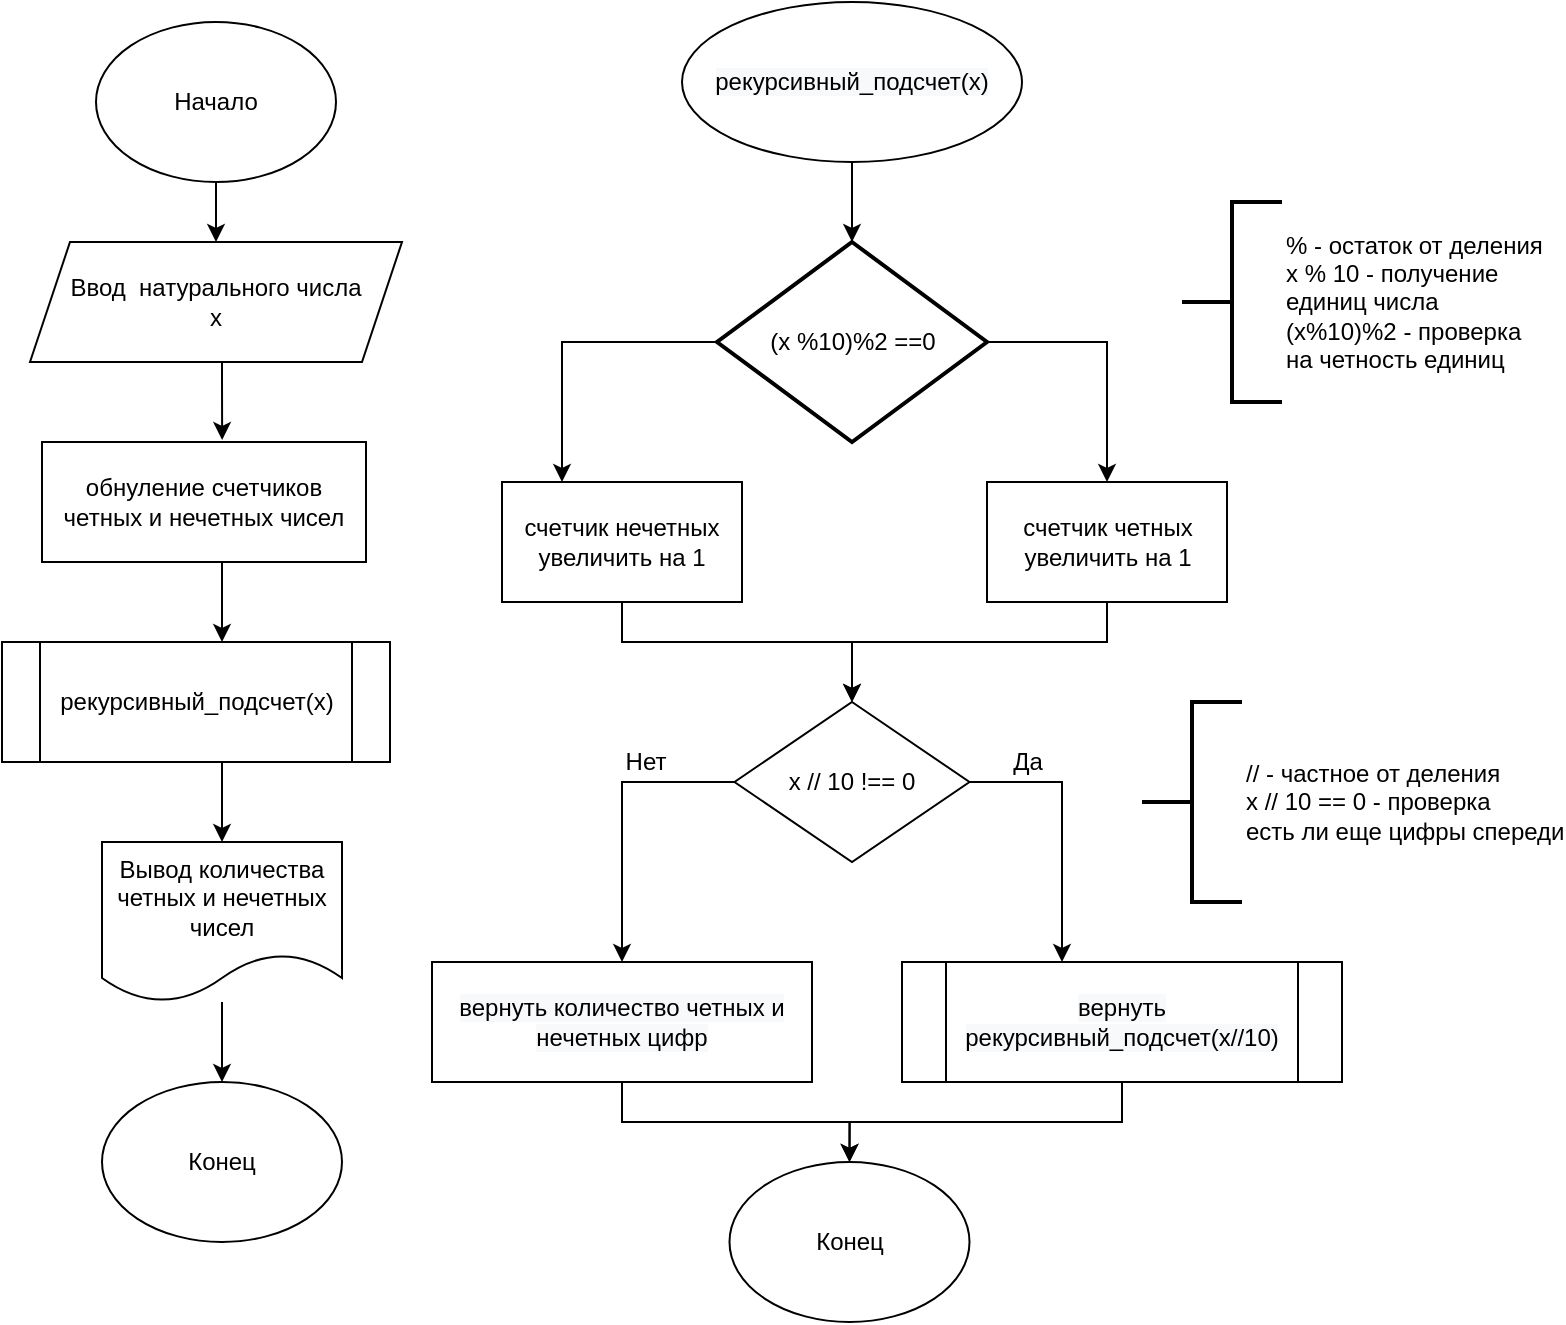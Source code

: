 <mxfile version="13.10.5" type="google" pages="5"><diagram id="Il9Kom0HiGSJY5Njigg9" name="les_2_task_2"><mxGraphModel dx="868" dy="1619" grid="1" gridSize="10" guides="1" tooltips="1" connect="1" arrows="1" fold="1" page="1" pageScale="1" pageWidth="827" pageHeight="1169" math="0" shadow="0"><root><mxCell id="0"/><mxCell id="1" parent="0"/><mxCell id="AgRaWshRG91Ml28TpW80-3" value="" style="edgeStyle=orthogonalEdgeStyle;rounded=0;orthogonalLoop=1;jettySize=auto;html=1;" parent="1" source="AgRaWshRG91Ml28TpW80-1" target="AgRaWshRG91Ml28TpW80-2" edge="1"><mxGeometry relative="1" as="geometry"/></mxCell><mxCell id="AgRaWshRG91Ml28TpW80-1" value="Начало" style="ellipse;whiteSpace=wrap;html=1;" parent="1" vertex="1"><mxGeometry x="77" y="-1110" width="120" height="80" as="geometry"/></mxCell><mxCell id="6BEtA-AlT8pf87xydDhr-8" style="edgeStyle=orthogonalEdgeStyle;rounded=0;orthogonalLoop=1;jettySize=auto;html=1;entryX=0.556;entryY=-0.017;entryDx=0;entryDy=0;entryPerimeter=0;" parent="1" source="AgRaWshRG91Ml28TpW80-2" target="6BEtA-AlT8pf87xydDhr-1" edge="1"><mxGeometry relative="1" as="geometry"><Array as="points"><mxPoint x="140" y="-930"/><mxPoint x="140" y="-930"/></Array></mxGeometry></mxCell><mxCell id="AgRaWshRG91Ml28TpW80-2" value="Ввод&amp;nbsp; натурального числа&lt;br&gt;x" style="shape=parallelogram;perimeter=parallelogramPerimeter;whiteSpace=wrap;html=1;fixedSize=1;" parent="1" vertex="1"><mxGeometry x="44" y="-1000" width="186" height="60" as="geometry"/></mxCell><mxCell id="AgRaWshRG91Ml28TpW80-7" value="" style="edgeStyle=orthogonalEdgeStyle;rounded=0;orthogonalLoop=1;jettySize=auto;html=1;" parent="1" target="AgRaWshRG91Ml28TpW80-6" edge="1"><mxGeometry relative="1" as="geometry"><mxPoint x="133" y="-740" as="sourcePoint"/><Array as="points"><mxPoint x="140" y="-740"/></Array></mxGeometry></mxCell><mxCell id="AgRaWshRG91Ml28TpW80-10" value="" style="edgeStyle=orthogonalEdgeStyle;rounded=0;orthogonalLoop=1;jettySize=auto;html=1;" parent="1" source="AgRaWshRG91Ml28TpW80-6" target="AgRaWshRG91Ml28TpW80-9" edge="1"><mxGeometry relative="1" as="geometry"/></mxCell><mxCell id="AgRaWshRG91Ml28TpW80-6" value="Вывод количества четных и нечетных чисел" style="shape=document;whiteSpace=wrap;html=1;boundedLbl=1;" parent="1" vertex="1"><mxGeometry x="80" y="-700" width="120" height="80" as="geometry"/></mxCell><mxCell id="AgRaWshRG91Ml28TpW80-9" value="Конец" style="ellipse;whiteSpace=wrap;html=1;" parent="1" vertex="1"><mxGeometry x="80" y="-580" width="120" height="80" as="geometry"/></mxCell><mxCell id="LFZDPd6maoXV3m3UjY2w-1" value="рекурсивный_подсчет(x)" style="shape=process;whiteSpace=wrap;html=1;backgroundOutline=1;" parent="1" vertex="1"><mxGeometry x="30" y="-800" width="194" height="60" as="geometry"/></mxCell><mxCell id="LFZDPd6maoXV3m3UjY2w-7" value="" style="edgeStyle=orthogonalEdgeStyle;rounded=0;orthogonalLoop=1;jettySize=auto;html=1;" parent="1" source="LFZDPd6maoXV3m3UjY2w-2" edge="1"><mxGeometry relative="1" as="geometry"><mxPoint x="455" y="-1000" as="targetPoint"/></mxGeometry></mxCell><mxCell id="LFZDPd6maoXV3m3UjY2w-2" value="&lt;span style=&quot;color: rgb(0 , 0 , 0) ; font-family: &amp;#34;helvetica&amp;#34; ; font-size: 12px ; font-style: normal ; font-weight: 400 ; letter-spacing: normal ; text-align: center ; text-indent: 0px ; text-transform: none ; word-spacing: 0px ; background-color: rgb(248 , 249 , 250) ; display: inline ; float: none&quot;&gt;рекурсивный_подсчет(x)&lt;/span&gt;" style="ellipse;whiteSpace=wrap;html=1;" parent="1" vertex="1"><mxGeometry x="370" y="-1120" width="170" height="80" as="geometry"/></mxCell><mxCell id="LFZDPd6maoXV3m3UjY2w-4" value="% - остаток от деления&lt;br&gt;x % 10 - получение &lt;br&gt;единиц числа&lt;br&gt;(x%10)%2 - проверка &lt;br&gt;на четность единиц" style="strokeWidth=2;html=1;shape=mxgraph.flowchart.annotation_2;align=left;labelPosition=right;pointerEvents=1;" parent="1" vertex="1"><mxGeometry x="620" y="-1020" width="50" height="100" as="geometry"/></mxCell><mxCell id="LFZDPd6maoXV3m3UjY2w-10" style="edgeStyle=orthogonalEdgeStyle;rounded=0;orthogonalLoop=1;jettySize=auto;html=1;exitX=1;exitY=0.5;exitDx=0;exitDy=0;exitPerimeter=0;" parent="1" source="LFZDPd6maoXV3m3UjY2w-8" target="LFZDPd6maoXV3m3UjY2w-9" edge="1"><mxGeometry relative="1" as="geometry"/></mxCell><mxCell id="LFZDPd6maoXV3m3UjY2w-13" style="edgeStyle=orthogonalEdgeStyle;rounded=0;orthogonalLoop=1;jettySize=auto;html=1;entryX=0.25;entryY=0;entryDx=0;entryDy=0;" parent="1" source="LFZDPd6maoXV3m3UjY2w-8" target="LFZDPd6maoXV3m3UjY2w-11" edge="1"><mxGeometry relative="1" as="geometry"><Array as="points"><mxPoint x="310" y="-950"/></Array></mxGeometry></mxCell><mxCell id="LFZDPd6maoXV3m3UjY2w-8" value="(x %10)%2 ==0" style="strokeWidth=2;html=1;shape=mxgraph.flowchart.decision;whiteSpace=wrap;" parent="1" vertex="1"><mxGeometry x="387.5" y="-1000" width="135" height="100" as="geometry"/></mxCell><mxCell id="LFZDPd6maoXV3m3UjY2w-21" style="edgeStyle=orthogonalEdgeStyle;rounded=0;orthogonalLoop=1;jettySize=auto;html=1;entryX=0.5;entryY=0;entryDx=0;entryDy=0;" parent="1" source="LFZDPd6maoXV3m3UjY2w-9" target="LFZDPd6maoXV3m3UjY2w-14" edge="1"><mxGeometry relative="1" as="geometry"><Array as="points"><mxPoint x="583" y="-800"/><mxPoint x="455" y="-800"/></Array></mxGeometry></mxCell><mxCell id="LFZDPd6maoXV3m3UjY2w-9" value="счетчик четных увеличить на 1" style="rounded=0;whiteSpace=wrap;html=1;" parent="1" vertex="1"><mxGeometry x="522.5" y="-880" width="120" height="60" as="geometry"/></mxCell><mxCell id="LFZDPd6maoXV3m3UjY2w-20" style="edgeStyle=orthogonalEdgeStyle;rounded=0;orthogonalLoop=1;jettySize=auto;html=1;" parent="1" source="LFZDPd6maoXV3m3UjY2w-11" target="LFZDPd6maoXV3m3UjY2w-14" edge="1"><mxGeometry relative="1" as="geometry"><Array as="points"><mxPoint x="340" y="-800"/><mxPoint x="455" y="-800"/></Array></mxGeometry></mxCell><mxCell id="LFZDPd6maoXV3m3UjY2w-11" value="счетчик нечетных увеличить на 1" style="rounded=0;whiteSpace=wrap;html=1;" parent="1" vertex="1"><mxGeometry x="280" y="-880" width="120" height="60" as="geometry"/></mxCell><mxCell id="LFZDPd6maoXV3m3UjY2w-30" style="edgeStyle=orthogonalEdgeStyle;rounded=0;orthogonalLoop=1;jettySize=auto;html=1;" parent="1" source="LFZDPd6maoXV3m3UjY2w-14" target="LFZDPd6maoXV3m3UjY2w-26" edge="1"><mxGeometry relative="1" as="geometry"><Array as="points"><mxPoint x="340" y="-730"/></Array></mxGeometry></mxCell><mxCell id="LFZDPd6maoXV3m3UjY2w-31" style="edgeStyle=orthogonalEdgeStyle;rounded=0;orthogonalLoop=1;jettySize=auto;html=1;" parent="1" source="LFZDPd6maoXV3m3UjY2w-14" target="LFZDPd6maoXV3m3UjY2w-17" edge="1"><mxGeometry relative="1" as="geometry"><Array as="points"><mxPoint x="560" y="-730"/></Array></mxGeometry></mxCell><mxCell id="LFZDPd6maoXV3m3UjY2w-14" value="x // 10 !== 0" style="rhombus;whiteSpace=wrap;html=1;" parent="1" vertex="1"><mxGeometry x="396.25" y="-770" width="117.5" height="80" as="geometry"/></mxCell><mxCell id="LFZDPd6maoXV3m3UjY2w-15" value="// - частное от деления&lt;br&gt;&lt;span style=&quot;text-align: center&quot;&gt;x // 10 == 0 - проверка&amp;nbsp;&lt;br&gt;&lt;/span&gt;есть ли еще цифры спереди" style="strokeWidth=2;html=1;shape=mxgraph.flowchart.annotation_2;align=left;labelPosition=right;pointerEvents=1;" parent="1" vertex="1"><mxGeometry x="600" y="-770" width="50" height="100" as="geometry"/></mxCell><mxCell id="LFZDPd6maoXV3m3UjY2w-27" style="edgeStyle=orthogonalEdgeStyle;rounded=0;orthogonalLoop=1;jettySize=auto;html=1;" parent="1" source="LFZDPd6maoXV3m3UjY2w-17" target="LFZDPd6maoXV3m3UjY2w-25" edge="1"><mxGeometry relative="1" as="geometry"/></mxCell><mxCell id="LFZDPd6maoXV3m3UjY2w-17" value="&lt;span style=&quot;color: rgb(0 , 0 , 0) ; font-family: &amp;#34;helvetica&amp;#34; ; font-size: 12px ; font-style: normal ; font-weight: 400 ; letter-spacing: normal ; text-align: center ; text-indent: 0px ; text-transform: none ; word-spacing: 0px ; background-color: rgb(248 , 249 , 250) ; display: inline ; float: none&quot;&gt;вернуть&lt;br&gt;рекурсивный_подсчет(x//10)&lt;/span&gt;" style="shape=process;whiteSpace=wrap;html=1;backgroundOutline=1;" parent="1" vertex="1"><mxGeometry x="480" y="-640" width="220" height="60" as="geometry"/></mxCell><mxCell id="LFZDPd6maoXV3m3UjY2w-22" value="Да" style="text;html=1;strokeColor=none;fillColor=none;align=center;verticalAlign=middle;whiteSpace=wrap;rounded=0;" parent="1" vertex="1"><mxGeometry x="522.5" y="-750" width="40" height="20" as="geometry"/></mxCell><mxCell id="LFZDPd6maoXV3m3UjY2w-23" value="Нет" style="text;html=1;strokeColor=none;fillColor=none;align=center;verticalAlign=middle;whiteSpace=wrap;rounded=0;" parent="1" vertex="1"><mxGeometry x="332" y="-750" width="40" height="20" as="geometry"/></mxCell><mxCell id="LFZDPd6maoXV3m3UjY2w-25" value="Конец" style="ellipse;whiteSpace=wrap;html=1;" parent="1" vertex="1"><mxGeometry x="393.75" y="-540" width="120" height="80" as="geometry"/></mxCell><mxCell id="LFZDPd6maoXV3m3UjY2w-28" style="edgeStyle=orthogonalEdgeStyle;rounded=0;orthogonalLoop=1;jettySize=auto;html=1;entryX=0.5;entryY=0;entryDx=0;entryDy=0;" parent="1" source="LFZDPd6maoXV3m3UjY2w-26" target="LFZDPd6maoXV3m3UjY2w-25" edge="1"><mxGeometry relative="1" as="geometry"/></mxCell><mxCell id="LFZDPd6maoXV3m3UjY2w-26" value="&#10;&#10;&lt;span style=&quot;color: rgb(0, 0, 0); font-family: helvetica; font-size: 12px; font-style: normal; font-weight: 400; letter-spacing: normal; text-align: center; text-indent: 0px; text-transform: none; word-spacing: 0px; background-color: rgb(248, 249, 250); display: inline; float: none;&quot;&gt;вернуть количество четных и нечетных цифр&lt;/span&gt;&#10;&#10;" style="rounded=0;whiteSpace=wrap;html=1;" parent="1" vertex="1"><mxGeometry x="245" y="-640" width="190" height="60" as="geometry"/></mxCell><mxCell id="6BEtA-AlT8pf87xydDhr-4" style="edgeStyle=orthogonalEdgeStyle;rounded=0;orthogonalLoop=1;jettySize=auto;html=1;" parent="1" source="6BEtA-AlT8pf87xydDhr-1" target="LFZDPd6maoXV3m3UjY2w-1" edge="1"><mxGeometry relative="1" as="geometry"><Array as="points"><mxPoint x="140" y="-820"/><mxPoint x="140" y="-820"/></Array></mxGeometry></mxCell><mxCell id="6BEtA-AlT8pf87xydDhr-1" value="обнуление счетчиков четных и нечетных чисел" style="rounded=0;whiteSpace=wrap;html=1;" parent="1" vertex="1"><mxGeometry x="50" y="-900" width="162" height="60" as="geometry"/></mxCell></root></mxGraphModel></diagram><diagram id="NI_rEkyz0fddrLzatPCv" name="les_2_task_3"><mxGraphModel dx="868" dy="1619" grid="1" gridSize="10" guides="1" tooltips="1" connect="1" arrows="1" fold="1" page="1" pageScale="1" pageWidth="827" pageHeight="1169" math="0" shadow="0"><root><mxCell id="aSbHd2e9wEB34fCKR1eG-0"/><mxCell id="aSbHd2e9wEB34fCKR1eG-1" parent="aSbHd2e9wEB34fCKR1eG-0"/><mxCell id="n5kZ5gUStJ4Qa2DhAkDc-0" value="" style="edgeStyle=orthogonalEdgeStyle;rounded=0;orthogonalLoop=1;jettySize=auto;html=1;" parent="aSbHd2e9wEB34fCKR1eG-1" source="n5kZ5gUStJ4Qa2DhAkDc-1" target="n5kZ5gUStJ4Qa2DhAkDc-3" edge="1"><mxGeometry relative="1" as="geometry"/></mxCell><mxCell id="n5kZ5gUStJ4Qa2DhAkDc-1" value="Начало" style="ellipse;whiteSpace=wrap;html=1;" parent="aSbHd2e9wEB34fCKR1eG-1" vertex="1"><mxGeometry x="77" y="-1110" width="120" height="80" as="geometry"/></mxCell><mxCell id="n5kZ5gUStJ4Qa2DhAkDc-3" value="Ввод&amp;nbsp; натурального числа&lt;br&gt;x" style="shape=parallelogram;perimeter=parallelogramPerimeter;whiteSpace=wrap;html=1;fixedSize=1;" parent="aSbHd2e9wEB34fCKR1eG-1" vertex="1"><mxGeometry x="44" y="-1000" width="186" height="60" as="geometry"/></mxCell><mxCell id="n5kZ5gUStJ4Qa2DhAkDc-4" value="" style="edgeStyle=orthogonalEdgeStyle;rounded=0;orthogonalLoop=1;jettySize=auto;html=1;" parent="aSbHd2e9wEB34fCKR1eG-1" target="n5kZ5gUStJ4Qa2DhAkDc-6" edge="1"><mxGeometry relative="1" as="geometry"><mxPoint x="137" y="-730" as="sourcePoint"/></mxGeometry></mxCell><mxCell id="n5kZ5gUStJ4Qa2DhAkDc-5" value="" style="edgeStyle=orthogonalEdgeStyle;rounded=0;orthogonalLoop=1;jettySize=auto;html=1;" parent="aSbHd2e9wEB34fCKR1eG-1" source="n5kZ5gUStJ4Qa2DhAkDc-6" target="n5kZ5gUStJ4Qa2DhAkDc-7" edge="1"><mxGeometry relative="1" as="geometry"/></mxCell><mxCell id="n5kZ5gUStJ4Qa2DhAkDc-6" value="Вывод нового числа" style="shape=document;whiteSpace=wrap;html=1;boundedLbl=1;" parent="aSbHd2e9wEB34fCKR1eG-1" vertex="1"><mxGeometry x="77" y="-690" width="120" height="80" as="geometry"/></mxCell><mxCell id="n5kZ5gUStJ4Qa2DhAkDc-7" value="Конец" style="ellipse;whiteSpace=wrap;html=1;" parent="aSbHd2e9wEB34fCKR1eG-1" vertex="1"><mxGeometry x="77" y="-570" width="120" height="80" as="geometry"/></mxCell><mxCell id="n5kZ5gUStJ4Qa2DhAkDc-8" value="рекурсивная_перестановка(x)" style="shape=process;whiteSpace=wrap;html=1;backgroundOutline=1;" parent="aSbHd2e9wEB34fCKR1eG-1" vertex="1"><mxGeometry x="30" y="-790" width="214" height="60" as="geometry"/></mxCell><mxCell id="K9LGiadZ84WDyQyEKG41-2" style="edgeStyle=orthogonalEdgeStyle;rounded=0;orthogonalLoop=1;jettySize=auto;html=1;entryX=0.5;entryY=0;entryDx=0;entryDy=0;" parent="aSbHd2e9wEB34fCKR1eG-1" source="n5kZ5gUStJ4Qa2DhAkDc-10" target="K9LGiadZ84WDyQyEKG41-1" edge="1"><mxGeometry relative="1" as="geometry"/></mxCell><mxCell id="n5kZ5gUStJ4Qa2DhAkDc-10" value="&lt;span style=&quot;color: rgb(0 , 0 , 0) ; font-family: &amp;#34;helvetica&amp;#34; ; font-size: 12px ; font-style: normal ; font-weight: 400 ; letter-spacing: normal ; text-align: center ; text-indent: 0px ; text-transform: none ; word-spacing: 0px ; background-color: rgb(248 , 249 , 250) ; display: inline ; float: none&quot;&gt;рекурсивная_перестановка(x)&lt;/span&gt;" style="ellipse;whiteSpace=wrap;html=1;" parent="aSbHd2e9wEB34fCKR1eG-1" vertex="1"><mxGeometry x="360" y="-1120" width="190" height="80" as="geometry"/></mxCell><mxCell id="n5kZ5gUStJ4Qa2DhAkDc-11" value="% - остаток от деления&lt;br&gt;x % 10 - получение &lt;br&gt;единиц числа&lt;br&gt;" style="strokeWidth=2;html=1;shape=mxgraph.flowchart.annotation_2;align=left;labelPosition=right;pointerEvents=1;" parent="aSbHd2e9wEB34fCKR1eG-1" vertex="1"><mxGeometry x="564" y="-1020" width="50" height="100" as="geometry"/></mxCell><mxCell id="n5kZ5gUStJ4Qa2DhAkDc-19" style="edgeStyle=orthogonalEdgeStyle;rounded=0;orthogonalLoop=1;jettySize=auto;html=1;" parent="aSbHd2e9wEB34fCKR1eG-1" source="n5kZ5gUStJ4Qa2DhAkDc-21" target="n5kZ5gUStJ4Qa2DhAkDc-29" edge="1"><mxGeometry relative="1" as="geometry"><Array as="points"><mxPoint x="360" y="-850"/></Array></mxGeometry></mxCell><mxCell id="n5kZ5gUStJ4Qa2DhAkDc-20" style="edgeStyle=orthogonalEdgeStyle;rounded=0;orthogonalLoop=1;jettySize=auto;html=1;" parent="aSbHd2e9wEB34fCKR1eG-1" source="n5kZ5gUStJ4Qa2DhAkDc-21" target="n5kZ5gUStJ4Qa2DhAkDc-24" edge="1"><mxGeometry relative="1" as="geometry"><Array as="points"><mxPoint x="560" y="-850"/></Array></mxGeometry></mxCell><mxCell id="n5kZ5gUStJ4Qa2DhAkDc-21" value="x // 10 !== 0" style="rhombus;whiteSpace=wrap;html=1;" parent="aSbHd2e9wEB34fCKR1eG-1" vertex="1"><mxGeometry x="401.25" y="-890" width="117.5" height="80" as="geometry"/></mxCell><mxCell id="n5kZ5gUStJ4Qa2DhAkDc-22" value="// - частное от деления&lt;br&gt;&lt;span style=&quot;text-align: center&quot;&gt;x // 10 == 0 - проверка&amp;nbsp;&lt;br&gt;&lt;/span&gt;есть ли еще цифры спереди" style="strokeWidth=2;html=1;shape=mxgraph.flowchart.annotation_2;align=left;labelPosition=right;pointerEvents=1;" parent="aSbHd2e9wEB34fCKR1eG-1" vertex="1"><mxGeometry x="605" y="-890" width="50" height="100" as="geometry"/></mxCell><mxCell id="n5kZ5gUStJ4Qa2DhAkDc-23" style="edgeStyle=orthogonalEdgeStyle;rounded=0;orthogonalLoop=1;jettySize=auto;html=1;" parent="aSbHd2e9wEB34fCKR1eG-1" source="n5kZ5gUStJ4Qa2DhAkDc-24" target="n5kZ5gUStJ4Qa2DhAkDc-27" edge="1"><mxGeometry relative="1" as="geometry"><Array as="points"><mxPoint x="560" y="-680"/><mxPoint x="459" y="-680"/></Array></mxGeometry></mxCell><mxCell id="n5kZ5gUStJ4Qa2DhAkDc-24" value="&lt;span style=&quot;font-family: &amp;#34;helvetica&amp;#34;&quot;&gt;рекурсивная_перестановка(x//10)&lt;/span&gt;" style="shape=process;whiteSpace=wrap;html=1;backgroundOutline=1;" parent="aSbHd2e9wEB34fCKR1eG-1" vertex="1"><mxGeometry x="485" y="-760" width="241" height="60" as="geometry"/></mxCell><mxCell id="n5kZ5gUStJ4Qa2DhAkDc-25" value="Да" style="text;html=1;strokeColor=none;fillColor=none;align=center;verticalAlign=middle;whiteSpace=wrap;rounded=0;" parent="aSbHd2e9wEB34fCKR1eG-1" vertex="1"><mxGeometry x="527.5" y="-870" width="40" height="20" as="geometry"/></mxCell><mxCell id="n5kZ5gUStJ4Qa2DhAkDc-26" value="Нет" style="text;html=1;strokeColor=none;fillColor=none;align=center;verticalAlign=middle;whiteSpace=wrap;rounded=0;" parent="aSbHd2e9wEB34fCKR1eG-1" vertex="1"><mxGeometry x="337" y="-870" width="40" height="20" as="geometry"/></mxCell><mxCell id="n5kZ5gUStJ4Qa2DhAkDc-27" value="Конец" style="ellipse;whiteSpace=wrap;html=1;" parent="aSbHd2e9wEB34fCKR1eG-1" vertex="1"><mxGeometry x="398.75" y="-660" width="120" height="80" as="geometry"/></mxCell><mxCell id="n5kZ5gUStJ4Qa2DhAkDc-28" style="edgeStyle=orthogonalEdgeStyle;rounded=0;orthogonalLoop=1;jettySize=auto;html=1;entryX=0.5;entryY=0;entryDx=0;entryDy=0;" parent="aSbHd2e9wEB34fCKR1eG-1" source="n5kZ5gUStJ4Qa2DhAkDc-29" target="n5kZ5gUStJ4Qa2DhAkDc-27" edge="1"><mxGeometry relative="1" as="geometry"/></mxCell><mxCell id="n5kZ5gUStJ4Qa2DhAkDc-29" value="&lt;br&gt;&lt;br&gt;&lt;span style=&quot;color: rgb(0 , 0 , 0) ; font-family: &amp;#34;helvetica&amp;#34; ; font-size: 12px ; font-style: normal ; font-weight: 400 ; letter-spacing: normal ; text-align: center ; text-indent: 0px ; text-transform: none ; word-spacing: 0px ; background-color: rgb(248 , 249 , 250) ; display: inline ; float: none&quot;&gt;вернуть k&lt;/span&gt;&lt;br&gt;" style="rounded=0;whiteSpace=wrap;html=1;" parent="aSbHd2e9wEB34fCKR1eG-1" vertex="1"><mxGeometry x="310" y="-760" width="130" height="60" as="geometry"/></mxCell><mxCell id="K9LGiadZ84WDyQyEKG41-0" value="Обозначить новое число&amp;nbsp;&lt;br&gt;k = 0" style="rounded=0;whiteSpace=wrap;html=1;" parent="aSbHd2e9wEB34fCKR1eG-1" vertex="1"><mxGeometry x="44" y="-890" width="186" height="60" as="geometry"/></mxCell><mxCell id="K9LGiadZ84WDyQyEKG41-3" style="edgeStyle=orthogonalEdgeStyle;rounded=0;orthogonalLoop=1;jettySize=auto;html=1;entryX=0.5;entryY=0;entryDx=0;entryDy=0;" parent="aSbHd2e9wEB34fCKR1eG-1" source="K9LGiadZ84WDyQyEKG41-1" target="n5kZ5gUStJ4Qa2DhAkDc-21" edge="1"><mxGeometry relative="1" as="geometry"><Array as="points"><mxPoint x="460" y="-930"/><mxPoint x="460" y="-930"/></Array></mxGeometry></mxCell><mxCell id="K9LGiadZ84WDyQyEKG41-1" value="k = k*10 + x%10" style="rounded=0;whiteSpace=wrap;html=1;" parent="aSbHd2e9wEB34fCKR1eG-1" vertex="1"><mxGeometry x="395.25" y="-1000" width="120" height="60" as="geometry"/></mxCell></root></mxGraphModel></diagram><diagram id="2hxRbqOXXQzGWVAEG1V2" name="les_2_task_4"><mxGraphModel dx="868" dy="1619" grid="1" gridSize="10" guides="1" tooltips="1" connect="1" arrows="1" fold="1" page="1" pageScale="1" pageWidth="827" pageHeight="1169" math="0" shadow="0"><root><mxCell id="pP1mcEFR3Xzc-ORaG7wa-0"/><mxCell id="pP1mcEFR3Xzc-ORaG7wa-1" parent="pP1mcEFR3Xzc-ORaG7wa-0"/><mxCell id="ShAyt2WjPyqGlWc086vk-0" value="" style="edgeStyle=orthogonalEdgeStyle;rounded=0;orthogonalLoop=1;jettySize=auto;html=1;" parent="pP1mcEFR3Xzc-ORaG7wa-1" source="ShAyt2WjPyqGlWc086vk-1" target="ShAyt2WjPyqGlWc086vk-3" edge="1"><mxGeometry relative="1" as="geometry"/></mxCell><mxCell id="ShAyt2WjPyqGlWc086vk-1" value="Начало" style="ellipse;whiteSpace=wrap;html=1;" parent="pP1mcEFR3Xzc-ORaG7wa-1" vertex="1"><mxGeometry x="354" y="-1150" width="120" height="80" as="geometry"/></mxCell><mxCell id="ShAyt2WjPyqGlWc086vk-2" value="" style="edgeStyle=orthogonalEdgeStyle;rounded=0;orthogonalLoop=1;jettySize=auto;html=1;" parent="pP1mcEFR3Xzc-ORaG7wa-1" source="ShAyt2WjPyqGlWc086vk-3" target="ShAyt2WjPyqGlWc086vk-5" edge="1"><mxGeometry relative="1" as="geometry"/></mxCell><mxCell id="ShAyt2WjPyqGlWc086vk-3" value="Ввод n" style="shape=parallelogram;perimeter=parallelogramPerimeter;whiteSpace=wrap;html=1;fixedSize=1;" parent="pP1mcEFR3Xzc-ORaG7wa-1" vertex="1"><mxGeometry x="314" y="-1050" width="199" height="60" as="geometry"/></mxCell><mxCell id="ShAyt2WjPyqGlWc086vk-4" value="" style="edgeStyle=orthogonalEdgeStyle;rounded=0;orthogonalLoop=1;jettySize=auto;html=1;" parent="pP1mcEFR3Xzc-ORaG7wa-1" source="ShAyt2WjPyqGlWc086vk-5" edge="1"><mxGeometry relative="1" as="geometry"><mxPoint x="414" y="-850" as="targetPoint"/></mxGeometry></mxCell><mxCell id="ShAyt2WjPyqGlWc086vk-5" value="b = 1&lt;br&gt;q = -0.5&lt;br&gt;s = b&lt;br&gt;i = 1" style="rounded=0;whiteSpace=wrap;html=1;" parent="pP1mcEFR3Xzc-ORaG7wa-1" vertex="1"><mxGeometry x="314" y="-950" width="200" height="60" as="geometry"/></mxCell><mxCell id="ShAyt2WjPyqGlWc086vk-8" value="Конец" style="ellipse;whiteSpace=wrap;html=1;" parent="pP1mcEFR3Xzc-ORaG7wa-1" vertex="1"><mxGeometry x="354" y="-430" width="120" height="80" as="geometry"/></mxCell><mxCell id="0cA-5juK_0BS04E9lx5b-2" style="edgeStyle=orthogonalEdgeStyle;rounded=0;orthogonalLoop=1;jettySize=auto;html=1;" parent="pP1mcEFR3Xzc-ORaG7wa-1" source="0cA-5juK_0BS04E9lx5b-0" target="0cA-5juK_0BS04E9lx5b-1" edge="1"><mxGeometry relative="1" as="geometry"/></mxCell><mxCell id="0cA-5juK_0BS04E9lx5b-9" style="edgeStyle=orthogonalEdgeStyle;rounded=0;orthogonalLoop=1;jettySize=auto;html=1;" parent="pP1mcEFR3Xzc-ORaG7wa-1" source="0cA-5juK_0BS04E9lx5b-0" target="0cA-5juK_0BS04E9lx5b-8" edge="1"><mxGeometry relative="1" as="geometry"><Array as="points"><mxPoint x="320" y="-810"/><mxPoint x="320" y="-510"/></Array></mxGeometry></mxCell><mxCell id="0cA-5juK_0BS04E9lx5b-0" value="i&amp;lt;n" style="rhombus;whiteSpace=wrap;html=1;" parent="pP1mcEFR3Xzc-ORaG7wa-1" vertex="1"><mxGeometry x="374" y="-850" width="80" height="80" as="geometry"/></mxCell><mxCell id="0cA-5juK_0BS04E9lx5b-6" value="" style="edgeStyle=orthogonalEdgeStyle;rounded=0;orthogonalLoop=1;jettySize=auto;html=1;" parent="pP1mcEFR3Xzc-ORaG7wa-1" source="0cA-5juK_0BS04E9lx5b-1" target="0cA-5juK_0BS04E9lx5b-5" edge="1"><mxGeometry relative="1" as="geometry"/></mxCell><mxCell id="0cA-5juK_0BS04E9lx5b-1" value="b = b * q&lt;br&gt;s = s +b&lt;br&gt;" style="rounded=0;whiteSpace=wrap;html=1;" parent="pP1mcEFR3Xzc-ORaG7wa-1" vertex="1"><mxGeometry x="354" y="-730" width="120" height="60" as="geometry"/></mxCell><mxCell id="0cA-5juK_0BS04E9lx5b-4" value="Да" style="text;html=1;strokeColor=none;fillColor=none;align=center;verticalAlign=middle;whiteSpace=wrap;rounded=0;" parent="pP1mcEFR3Xzc-ORaG7wa-1" vertex="1"><mxGeometry x="434" y="-760" width="40" height="20" as="geometry"/></mxCell><mxCell id="0cA-5juK_0BS04E9lx5b-7" style="edgeStyle=orthogonalEdgeStyle;rounded=0;orthogonalLoop=1;jettySize=auto;html=1;" parent="pP1mcEFR3Xzc-ORaG7wa-1" source="0cA-5juK_0BS04E9lx5b-5" target="0cA-5juK_0BS04E9lx5b-0" edge="1"><mxGeometry relative="1" as="geometry"><Array as="points"><mxPoint x="520" y="-614"/><mxPoint x="520" y="-810"/></Array></mxGeometry></mxCell><mxCell id="0cA-5juK_0BS04E9lx5b-5" value="i = i +1" style="rounded=0;whiteSpace=wrap;html=1;" parent="pP1mcEFR3Xzc-ORaG7wa-1" vertex="1"><mxGeometry x="354" y="-644" width="120" height="60" as="geometry"/></mxCell><mxCell id="0cA-5juK_0BS04E9lx5b-10" style="edgeStyle=orthogonalEdgeStyle;rounded=0;orthogonalLoop=1;jettySize=auto;html=1;" parent="pP1mcEFR3Xzc-ORaG7wa-1" source="0cA-5juK_0BS04E9lx5b-8" target="ShAyt2WjPyqGlWc086vk-8" edge="1"><mxGeometry relative="1" as="geometry"/></mxCell><mxCell id="0cA-5juK_0BS04E9lx5b-8" value="Вывод s" style="shape=parallelogram;perimeter=parallelogramPerimeter;whiteSpace=wrap;html=1;fixedSize=1;" parent="pP1mcEFR3Xzc-ORaG7wa-1" vertex="1"><mxGeometry x="354" y="-540" width="120" height="60" as="geometry"/></mxCell><mxCell id="0cA-5juK_0BS04E9lx5b-11" value="Нет" style="text;html=1;strokeColor=none;fillColor=none;align=center;verticalAlign=middle;whiteSpace=wrap;rounded=0;" parent="pP1mcEFR3Xzc-ORaG7wa-1" vertex="1"><mxGeometry x="314" y="-840" width="40" height="20" as="geometry"/></mxCell></root></mxGraphModel></diagram><diagram id="Ifai2kBrw1rqD3V3XGWb" name="les_2_task_7"><mxGraphModel dx="868" dy="1619" grid="1" gridSize="10" guides="1" tooltips="1" connect="1" arrows="1" fold="1" page="1" pageScale="1" pageWidth="827" pageHeight="1169" math="0" shadow="0"><root><mxCell id="4vckEySfu9bP02QFnLua-0"/><mxCell id="4vckEySfu9bP02QFnLua-1" parent="4vckEySfu9bP02QFnLua-0"/><mxCell id="wDTMm-4KrSRsGSKaZ5IH-0" value="" style="edgeStyle=orthogonalEdgeStyle;rounded=0;orthogonalLoop=1;jettySize=auto;html=1;" parent="4vckEySfu9bP02QFnLua-1" source="wDTMm-4KrSRsGSKaZ5IH-1" target="wDTMm-4KrSRsGSKaZ5IH-3" edge="1"><mxGeometry relative="1" as="geometry"/></mxCell><mxCell id="wDTMm-4KrSRsGSKaZ5IH-1" value="Начало" style="ellipse;whiteSpace=wrap;html=1;" parent="4vckEySfu9bP02QFnLua-1" vertex="1"><mxGeometry x="354" y="-1150" width="120" height="80" as="geometry"/></mxCell><mxCell id="wDTMm-4KrSRsGSKaZ5IH-2" value="" style="edgeStyle=orthogonalEdgeStyle;rounded=0;orthogonalLoop=1;jettySize=auto;html=1;" parent="4vckEySfu9bP02QFnLua-1" source="wDTMm-4KrSRsGSKaZ5IH-3" target="wDTMm-4KrSRsGSKaZ5IH-5" edge="1"><mxGeometry relative="1" as="geometry"/></mxCell><mxCell id="wDTMm-4KrSRsGSKaZ5IH-3" value="Ввод n" style="shape=parallelogram;perimeter=parallelogramPerimeter;whiteSpace=wrap;html=1;fixedSize=1;" parent="4vckEySfu9bP02QFnLua-1" vertex="1"><mxGeometry x="314" y="-1050" width="199" height="60" as="geometry"/></mxCell><mxCell id="wDTMm-4KrSRsGSKaZ5IH-4" value="" style="edgeStyle=orthogonalEdgeStyle;rounded=0;orthogonalLoop=1;jettySize=auto;html=1;" parent="4vckEySfu9bP02QFnLua-1" source="wDTMm-4KrSRsGSKaZ5IH-5" edge="1"><mxGeometry relative="1" as="geometry"><mxPoint x="414" y="-850" as="targetPoint"/></mxGeometry></mxCell><mxCell id="wDTMm-4KrSRsGSKaZ5IH-5" value="s = 0&lt;br&gt;i = 0" style="rounded=0;whiteSpace=wrap;html=1;" parent="4vckEySfu9bP02QFnLua-1" vertex="1"><mxGeometry x="314" y="-950" width="200" height="60" as="geometry"/></mxCell><mxCell id="wDTMm-4KrSRsGSKaZ5IH-6" value="Конец" style="ellipse;whiteSpace=wrap;html=1;" parent="4vckEySfu9bP02QFnLua-1" vertex="1"><mxGeometry x="354" y="-240" width="120" height="80" as="geometry"/></mxCell><mxCell id="wDTMm-4KrSRsGSKaZ5IH-7" style="edgeStyle=orthogonalEdgeStyle;rounded=0;orthogonalLoop=1;jettySize=auto;html=1;" parent="4vckEySfu9bP02QFnLua-1" source="wDTMm-4KrSRsGSKaZ5IH-9" target="wDTMm-4KrSRsGSKaZ5IH-11" edge="1"><mxGeometry relative="1" as="geometry"/></mxCell><mxCell id="wDTMm-4KrSRsGSKaZ5IH-8" style="edgeStyle=orthogonalEdgeStyle;rounded=0;orthogonalLoop=1;jettySize=auto;html=1;" parent="4vckEySfu9bP02QFnLua-1" source="wDTMm-4KrSRsGSKaZ5IH-9" target="0G-hS3Fbd-KgM1S3k_76-0" edge="1"><mxGeometry relative="1" as="geometry"><Array as="points"><mxPoint x="300" y="-810"/><mxPoint x="300" y="-510"/></Array><mxPoint x="380" y="-510" as="targetPoint"/></mxGeometry></mxCell><mxCell id="wDTMm-4KrSRsGSKaZ5IH-9" value="i&amp;lt;n" style="rhombus;whiteSpace=wrap;html=1;" parent="4vckEySfu9bP02QFnLua-1" vertex="1"><mxGeometry x="374" y="-850" width="80" height="80" as="geometry"/></mxCell><mxCell id="wDTMm-4KrSRsGSKaZ5IH-10" value="" style="edgeStyle=orthogonalEdgeStyle;rounded=0;orthogonalLoop=1;jettySize=auto;html=1;" parent="4vckEySfu9bP02QFnLua-1" source="wDTMm-4KrSRsGSKaZ5IH-11" target="wDTMm-4KrSRsGSKaZ5IH-14" edge="1"><mxGeometry relative="1" as="geometry"/></mxCell><mxCell id="wDTMm-4KrSRsGSKaZ5IH-11" value="i = i +1" style="rounded=0;whiteSpace=wrap;html=1;" parent="4vckEySfu9bP02QFnLua-1" vertex="1"><mxGeometry x="354" y="-730" width="120" height="60" as="geometry"/></mxCell><mxCell id="wDTMm-4KrSRsGSKaZ5IH-12" value="Да" style="text;html=1;strokeColor=none;fillColor=none;align=center;verticalAlign=middle;whiteSpace=wrap;rounded=0;" parent="4vckEySfu9bP02QFnLua-1" vertex="1"><mxGeometry x="434" y="-760" width="40" height="20" as="geometry"/></mxCell><mxCell id="wDTMm-4KrSRsGSKaZ5IH-13" style="edgeStyle=orthogonalEdgeStyle;rounded=0;orthogonalLoop=1;jettySize=auto;html=1;" parent="4vckEySfu9bP02QFnLua-1" source="wDTMm-4KrSRsGSKaZ5IH-14" target="wDTMm-4KrSRsGSKaZ5IH-9" edge="1"><mxGeometry relative="1" as="geometry"><Array as="points"><mxPoint x="520" y="-614"/><mxPoint x="520" y="-810"/></Array></mxGeometry></mxCell><mxCell id="wDTMm-4KrSRsGSKaZ5IH-14" value="s = s +i" style="rounded=0;whiteSpace=wrap;html=1;" parent="4vckEySfu9bP02QFnLua-1" vertex="1"><mxGeometry x="354" y="-644" width="120" height="60" as="geometry"/></mxCell><mxCell id="wDTMm-4KrSRsGSKaZ5IH-17" value="Нет" style="text;html=1;strokeColor=none;fillColor=none;align=center;verticalAlign=middle;whiteSpace=wrap;rounded=0;" parent="4vckEySfu9bP02QFnLua-1" vertex="1"><mxGeometry x="314" y="-840" width="40" height="20" as="geometry"/></mxCell><mxCell id="0G-hS3Fbd-KgM1S3k_76-7" value="" style="edgeStyle=orthogonalEdgeStyle;rounded=0;orthogonalLoop=1;jettySize=auto;html=1;" parent="4vckEySfu9bP02QFnLua-1" source="0G-hS3Fbd-KgM1S3k_76-0" target="0G-hS3Fbd-KgM1S3k_76-1" edge="1"><mxGeometry relative="1" as="geometry"/></mxCell><mxCell id="0G-hS3Fbd-KgM1S3k_76-0" value="s_формула = n * (n+1) / 2" style="rounded=0;whiteSpace=wrap;html=1;" parent="4vckEySfu9bP02QFnLua-1" vertex="1"><mxGeometry x="334" y="-540" width="160" height="60" as="geometry"/></mxCell><mxCell id="0G-hS3Fbd-KgM1S3k_76-8" style="edgeStyle=orthogonalEdgeStyle;rounded=0;orthogonalLoop=1;jettySize=auto;html=1;entryX=0.547;entryY=-0.067;entryDx=0;entryDy=0;entryPerimeter=0;" parent="4vckEySfu9bP02QFnLua-1" source="0G-hS3Fbd-KgM1S3k_76-1" target="0G-hS3Fbd-KgM1S3k_76-4" edge="1"><mxGeometry relative="1" as="geometry"><Array as="points"><mxPoint x="271" y="-420"/></Array></mxGeometry></mxCell><mxCell id="0G-hS3Fbd-KgM1S3k_76-9" style="edgeStyle=orthogonalEdgeStyle;rounded=0;orthogonalLoop=1;jettySize=auto;html=1;entryX=0.6;entryY=-0.033;entryDx=0;entryDy=0;entryPerimeter=0;" parent="4vckEySfu9bP02QFnLua-1" source="0G-hS3Fbd-KgM1S3k_76-1" target="0G-hS3Fbd-KgM1S3k_76-2" edge="1"><mxGeometry relative="1" as="geometry"><Array as="points"><mxPoint x="562" y="-420"/></Array></mxGeometry></mxCell><mxCell id="0G-hS3Fbd-KgM1S3k_76-1" value="s == s_формула" style="rhombus;whiteSpace=wrap;html=1;" parent="4vckEySfu9bP02QFnLua-1" vertex="1"><mxGeometry x="331" y="-460" width="166" height="80" as="geometry"/></mxCell><mxCell id="0G-hS3Fbd-KgM1S3k_76-11" style="edgeStyle=orthogonalEdgeStyle;rounded=0;orthogonalLoop=1;jettySize=auto;html=1;entryX=0.5;entryY=0;entryDx=0;entryDy=0;" parent="4vckEySfu9bP02QFnLua-1" source="0G-hS3Fbd-KgM1S3k_76-2" target="wDTMm-4KrSRsGSKaZ5IH-6" edge="1"><mxGeometry relative="1" as="geometry"><Array as="points"><mxPoint x="550" y="-260"/><mxPoint x="414" y="-260"/></Array></mxGeometry></mxCell><mxCell id="0G-hS3Fbd-KgM1S3k_76-2" value="Вывод &lt;br&gt;&quot;Равенство выполняется&quot;" style="shape=parallelogram;perimeter=parallelogramPerimeter;whiteSpace=wrap;html=1;fixedSize=1;" parent="4vckEySfu9bP02QFnLua-1" vertex="1"><mxGeometry x="454" y="-360" width="180" height="60" as="geometry"/></mxCell><mxCell id="0G-hS3Fbd-KgM1S3k_76-10" style="edgeStyle=orthogonalEdgeStyle;rounded=0;orthogonalLoop=1;jettySize=auto;html=1;" parent="4vckEySfu9bP02QFnLua-1" source="0G-hS3Fbd-KgM1S3k_76-4" target="wDTMm-4KrSRsGSKaZ5IH-6" edge="1"><mxGeometry relative="1" as="geometry"><Array as="points"><mxPoint x="271" y="-260"/><mxPoint x="414" y="-260"/></Array></mxGeometry></mxCell><mxCell id="0G-hS3Fbd-KgM1S3k_76-4" value="Вывод&amp;nbsp;&lt;br&gt;&quot;Равенство не выполняется&quot;" style="shape=parallelogram;perimeter=parallelogramPerimeter;whiteSpace=wrap;html=1;fixedSize=1;" parent="4vckEySfu9bP02QFnLua-1" vertex="1"><mxGeometry x="173" y="-360" width="181" height="60" as="geometry"/></mxCell><mxCell id="0G-hS3Fbd-KgM1S3k_76-12" value="Да" style="text;html=1;strokeColor=none;fillColor=none;align=center;verticalAlign=middle;whiteSpace=wrap;rounded=0;" parent="4vckEySfu9bP02QFnLua-1" vertex="1"><mxGeometry x="513" y="-450" width="40" height="20" as="geometry"/></mxCell><mxCell id="0G-hS3Fbd-KgM1S3k_76-13" value="Нет" style="text;html=1;fillColor=none;align=center;verticalAlign=middle;whiteSpace=wrap;rounded=0;" parent="4vckEySfu9bP02QFnLua-1" vertex="1"><mxGeometry x="274" y="-450" width="40" height="20" as="geometry"/></mxCell></root></mxGraphModel></diagram><diagram id="UDfFZ5uWzM4Zq2KFmjGP" name="les_2_task_8"><mxGraphModel dx="868" dy="1562" grid="1" gridSize="10" guides="1" tooltips="1" connect="1" arrows="1" fold="1" page="1" pageScale="1" pageWidth="827" pageHeight="1169" math="0" shadow="0"><root><mxCell id="-lzhqGwXWwG6TdnBSGCj-0"/><mxCell id="-lzhqGwXWwG6TdnBSGCj-1" parent="-lzhqGwXWwG6TdnBSGCj-0"/><mxCell id="KHaDCebqxG7509zferFC-63" value="" style="edgeStyle=orthogonalEdgeStyle;rounded=0;orthogonalLoop=1;jettySize=auto;html=1;" parent="-lzhqGwXWwG6TdnBSGCj-1" source="KHaDCebqxG7509zferFC-1" target="KHaDCebqxG7509zferFC-31" edge="1"><mxGeometry relative="1" as="geometry"/></mxCell><mxCell id="KHaDCebqxG7509zferFC-1" value="Начало" style="ellipse;whiteSpace=wrap;html=1;" parent="-lzhqGwXWwG6TdnBSGCj-1" vertex="1"><mxGeometry x="77" y="-1110" width="120" height="80" as="geometry"/></mxCell><mxCell id="KHaDCebqxG7509zferFC-69" style="edgeStyle=orthogonalEdgeStyle;rounded=0;orthogonalLoop=1;jettySize=auto;html=1;" parent="-lzhqGwXWwG6TdnBSGCj-1" source="KHaDCebqxG7509zferFC-3" target="KHaDCebqxG7509zferFC-33" edge="1"><mxGeometry relative="1" as="geometry"/></mxCell><mxCell id="KHaDCebqxG7509zferFC-3" value="Ввод цифры и количества чисел:&amp;nbsp;&lt;br&gt;a, n" style="shape=parallelogram;perimeter=parallelogramPerimeter;whiteSpace=wrap;html=1;fixedSize=1;" parent="-lzhqGwXWwG6TdnBSGCj-1" vertex="1"><mxGeometry x="44" y="-910" width="186" height="60" as="geometry"/></mxCell><mxCell id="KHaDCebqxG7509zferFC-5" value="" style="edgeStyle=orthogonalEdgeStyle;rounded=0;orthogonalLoop=1;jettySize=auto;html=1;" parent="-lzhqGwXWwG6TdnBSGCj-1" source="KHaDCebqxG7509zferFC-6" target="KHaDCebqxG7509zferFC-7" edge="1"><mxGeometry relative="1" as="geometry"/></mxCell><mxCell id="KHaDCebqxG7509zferFC-6" value="Вывод s" style="shape=document;whiteSpace=wrap;html=1;boundedLbl=1;" parent="-lzhqGwXWwG6TdnBSGCj-1" vertex="1"><mxGeometry x="80" y="-390" width="120" height="80" as="geometry"/></mxCell><mxCell id="KHaDCebqxG7509zferFC-7" value="Конец" style="ellipse;whiteSpace=wrap;html=1;" parent="-lzhqGwXWwG6TdnBSGCj-1" vertex="1"><mxGeometry x="80" y="-280" width="120" height="80" as="geometry"/></mxCell><mxCell id="Rjs5eVIviFmt4kwdtlhI-2" style="edgeStyle=orthogonalEdgeStyle;rounded=0;orthogonalLoop=1;jettySize=auto;html=1;entryX=0.5;entryY=0;entryDx=0;entryDy=0;" edge="1" parent="-lzhqGwXWwG6TdnBSGCj-1" source="KHaDCebqxG7509zferFC-10" target="Rjs5eVIviFmt4kwdtlhI-0"><mxGeometry relative="1" as="geometry"/></mxCell><mxCell id="KHaDCebqxG7509zferFC-10" value="подсчет_в_числе(x, a)" style="ellipse;whiteSpace=wrap;html=1;" parent="-lzhqGwXWwG6TdnBSGCj-1" vertex="1"><mxGeometry x="372.5" y="-1120" width="170" height="80" as="geometry"/></mxCell><mxCell id="KHaDCebqxG7509zferFC-11" value="% - остаток от деления&lt;br&gt;x % 10 - получение &lt;br&gt;единиц числа&lt;br&gt;(x%10) == a - проверка &lt;br&gt;на равенство заданному&lt;br&gt;числу" style="strokeWidth=2;html=1;shape=mxgraph.flowchart.annotation_2;align=left;labelPosition=right;pointerEvents=1;" parent="-lzhqGwXWwG6TdnBSGCj-1" vertex="1"><mxGeometry x="592.5" y="-890" width="50" height="100" as="geometry"/></mxCell><mxCell id="KHaDCebqxG7509zferFC-49" value="" style="edgeStyle=orthogonalEdgeStyle;rounded=0;orthogonalLoop=1;jettySize=auto;html=1;" parent="-lzhqGwXWwG6TdnBSGCj-1" source="KHaDCebqxG7509zferFC-14" target="KHaDCebqxG7509zferFC-16" edge="1"><mxGeometry relative="1" as="geometry"/></mxCell><mxCell id="KHaDCebqxG7509zferFC-72" style="edgeStyle=orthogonalEdgeStyle;rounded=0;orthogonalLoop=1;jettySize=auto;html=1;entryX=0.009;entryY=0.633;entryDx=0;entryDy=0;entryPerimeter=0;" parent="-lzhqGwXWwG6TdnBSGCj-1" source="KHaDCebqxG7509zferFC-14" target="KHaDCebqxG7509zferFC-29" edge="1"><mxGeometry relative="1" as="geometry"><Array as="points"><mxPoint x="362.5" y="-840"/><mxPoint x="362.5" y="-626"/></Array></mxGeometry></mxCell><mxCell id="KHaDCebqxG7509zferFC-14" value="(x %10) ==a" style="strokeWidth=2;html=1;shape=mxgraph.flowchart.decision;whiteSpace=wrap;" parent="-lzhqGwXWwG6TdnBSGCj-1" vertex="1"><mxGeometry x="390" y="-890" width="135" height="100" as="geometry"/></mxCell><mxCell id="KHaDCebqxG7509zferFC-71" value="" style="edgeStyle=orthogonalEdgeStyle;rounded=0;orthogonalLoop=1;jettySize=auto;html=1;" parent="-lzhqGwXWwG6TdnBSGCj-1" source="KHaDCebqxG7509zferFC-16" target="KHaDCebqxG7509zferFC-29" edge="1"><mxGeometry relative="1" as="geometry"/></mxCell><mxCell id="KHaDCebqxG7509zferFC-16" value="sum = sum + 1" style="rounded=0;whiteSpace=wrap;html=1;" parent="-lzhqGwXWwG6TdnBSGCj-1" vertex="1"><mxGeometry x="405" y="-760" width="105" height="60" as="geometry"/></mxCell><mxCell id="KHaDCebqxG7509zferFC-74" style="edgeStyle=orthogonalEdgeStyle;rounded=0;orthogonalLoop=1;jettySize=auto;html=1;entryX=0.5;entryY=0;entryDx=0;entryDy=0;" parent="-lzhqGwXWwG6TdnBSGCj-1" source="KHaDCebqxG7509zferFC-21" target="KHaDCebqxG7509zferFC-58" edge="1"><mxGeometry relative="1" as="geometry"/></mxCell><mxCell id="KHaDCebqxG7509zferFC-21" value="x != 0" style="rhombus;whiteSpace=wrap;html=1;" parent="-lzhqGwXWwG6TdnBSGCj-1" vertex="1"><mxGeometry x="398.75" y="-570" width="117.5" height="80" as="geometry"/></mxCell><mxCell id="KHaDCebqxG7509zferFC-22" value="// - частное от деления&lt;br&gt;&lt;span style=&quot;text-align: center&quot;&gt;x // 10 != 0 - проверка&amp;nbsp;&lt;br&gt;&lt;/span&gt;есть ли еще цифры спереди" style="strokeWidth=2;html=1;shape=mxgraph.flowchart.annotation_2;align=left;labelPosition=right;pointerEvents=1;" parent="-lzhqGwXWwG6TdnBSGCj-1" vertex="1"><mxGeometry x="602.5" y="-660" width="50" height="100" as="geometry"/></mxCell><mxCell id="KHaDCebqxG7509zferFC-25" value="Да" style="text;html=1;strokeColor=none;fillColor=none;align=center;verticalAlign=middle;whiteSpace=wrap;rounded=0;" parent="-lzhqGwXWwG6TdnBSGCj-1" vertex="1"><mxGeometry x="492.5" y="-570" width="40" height="20" as="geometry"/></mxCell><mxCell id="KHaDCebqxG7509zferFC-26" value="Нет" style="text;html=1;strokeColor=none;fillColor=none;align=center;verticalAlign=middle;whiteSpace=wrap;rounded=0;" parent="-lzhqGwXWwG6TdnBSGCj-1" vertex="1"><mxGeometry x="350" y="-870" width="40" height="20" as="geometry"/></mxCell><mxCell id="KHaDCebqxG7509zferFC-27" value="Конец" style="ellipse;whiteSpace=wrap;html=1;" parent="-lzhqGwXWwG6TdnBSGCj-1" vertex="1"><mxGeometry x="397.5" y="-310" width="120" height="80" as="geometry"/></mxCell><mxCell id="KHaDCebqxG7509zferFC-53" style="edgeStyle=orthogonalEdgeStyle;rounded=0;orthogonalLoop=1;jettySize=auto;html=1;entryX=1;entryY=0.5;entryDx=0;entryDy=0;entryPerimeter=0;exitX=1;exitY=0.5;exitDx=0;exitDy=0;" parent="-lzhqGwXWwG6TdnBSGCj-1" source="KHaDCebqxG7509zferFC-21" target="KHaDCebqxG7509zferFC-14" edge="1"><mxGeometry relative="1" as="geometry"><mxPoint x="582.5" y="-560" as="sourcePoint"/><Array as="points"><mxPoint x="545.5" y="-530"/><mxPoint x="545.5" y="-840"/></Array></mxGeometry></mxCell><mxCell id="KHaDCebqxG7509zferFC-77" style="edgeStyle=orthogonalEdgeStyle;rounded=0;orthogonalLoop=1;jettySize=auto;html=1;entryX=0.5;entryY=0;entryDx=0;entryDy=0;" parent="-lzhqGwXWwG6TdnBSGCj-1" source="KHaDCebqxG7509zferFC-29" target="KHaDCebqxG7509zferFC-21" edge="1"><mxGeometry relative="1" as="geometry"/></mxCell><mxCell id="KHaDCebqxG7509zferFC-29" value="x = x //10" style="rounded=0;whiteSpace=wrap;html=1;" parent="-lzhqGwXWwG6TdnBSGCj-1" vertex="1"><mxGeometry x="402.5" y="-664" width="110" height="60" as="geometry"/></mxCell><mxCell id="KHaDCebqxG7509zferFC-70" style="edgeStyle=orthogonalEdgeStyle;rounded=0;orthogonalLoop=1;jettySize=auto;html=1;" parent="-lzhqGwXWwG6TdnBSGCj-1" source="KHaDCebqxG7509zferFC-31" target="KHaDCebqxG7509zferFC-3" edge="1"><mxGeometry relative="1" as="geometry"/></mxCell><mxCell id="KHaDCebqxG7509zferFC-31" value="обнуление счетчиков&lt;br&gt;s = 0&lt;br&gt;i = 0" style="rounded=0;whiteSpace=wrap;html=1;" parent="-lzhqGwXWwG6TdnBSGCj-1" vertex="1"><mxGeometry x="56" y="-1000" width="162" height="60" as="geometry"/></mxCell><mxCell id="KHaDCebqxG7509zferFC-41" value="" style="edgeStyle=orthogonalEdgeStyle;rounded=0;orthogonalLoop=1;jettySize=auto;html=1;" parent="-lzhqGwXWwG6TdnBSGCj-1" source="KHaDCebqxG7509zferFC-33" target="KHaDCebqxG7509zferFC-40" edge="1"><mxGeometry relative="1" as="geometry"/></mxCell><mxCell id="KHaDCebqxG7509zferFC-46" style="edgeStyle=orthogonalEdgeStyle;rounded=0;orthogonalLoop=1;jettySize=auto;html=1;" parent="-lzhqGwXWwG6TdnBSGCj-1" source="KHaDCebqxG7509zferFC-33" target="KHaDCebqxG7509zferFC-6" edge="1"><mxGeometry relative="1" as="geometry"><Array as="points"><mxPoint x="30" y="-780"/><mxPoint x="30" y="-350"/></Array></mxGeometry></mxCell><mxCell id="KHaDCebqxG7509zferFC-33" value="i &amp;lt; n" style="rhombus;whiteSpace=wrap;html=1;" parent="-lzhqGwXWwG6TdnBSGCj-1" vertex="1"><mxGeometry x="82" y="-820" width="110" height="80" as="geometry"/></mxCell><mxCell id="KHaDCebqxG7509zferFC-43" value="" style="edgeStyle=orthogonalEdgeStyle;rounded=0;orthogonalLoop=1;jettySize=auto;html=1;" parent="-lzhqGwXWwG6TdnBSGCj-1" source="KHaDCebqxG7509zferFC-38" target="KHaDCebqxG7509zferFC-8" edge="1"><mxGeometry relative="1" as="geometry"/></mxCell><mxCell id="KHaDCebqxG7509zferFC-38" value="Введите i-е число&lt;br&gt;x" style="shape=parallelogram;perimeter=parallelogramPerimeter;whiteSpace=wrap;html=1;fixedSize=1;" parent="-lzhqGwXWwG6TdnBSGCj-1" vertex="1"><mxGeometry x="68" y="-614" width="138" height="60" as="geometry"/></mxCell><mxCell id="KHaDCebqxG7509zferFC-44" style="edgeStyle=orthogonalEdgeStyle;rounded=0;orthogonalLoop=1;jettySize=auto;html=1;entryX=0.964;entryY=0.4;entryDx=0;entryDy=0;entryPerimeter=0;" parent="-lzhqGwXWwG6TdnBSGCj-1" source="KHaDCebqxG7509zferFC-8" target="KHaDCebqxG7509zferFC-33" edge="1"><mxGeometry relative="1" as="geometry"><Array as="points"><mxPoint x="240" y="-500"/><mxPoint x="240" y="-788"/></Array></mxGeometry></mxCell><mxCell id="KHaDCebqxG7509zferFC-8" value="подсчет_в_числе(x, a)" style="shape=process;whiteSpace=wrap;html=1;backgroundOutline=1;" parent="-lzhqGwXWwG6TdnBSGCj-1" vertex="1"><mxGeometry x="47" y="-534.5" width="180" height="60" as="geometry"/></mxCell><mxCell id="KHaDCebqxG7509zferFC-42" value="" style="edgeStyle=orthogonalEdgeStyle;rounded=0;orthogonalLoop=1;jettySize=auto;html=1;" parent="-lzhqGwXWwG6TdnBSGCj-1" source="KHaDCebqxG7509zferFC-40" target="KHaDCebqxG7509zferFC-38" edge="1"><mxGeometry relative="1" as="geometry"/></mxCell><mxCell id="KHaDCebqxG7509zferFC-40" value="i = i +1" style="rounded=0;whiteSpace=wrap;html=1;" parent="-lzhqGwXWwG6TdnBSGCj-1" vertex="1"><mxGeometry x="77" y="-710" width="120" height="60" as="geometry"/></mxCell><mxCell id="KHaDCebqxG7509zferFC-45" value="Да" style="text;html=1;strokeColor=none;fillColor=none;align=center;verticalAlign=middle;whiteSpace=wrap;rounded=0;" parent="-lzhqGwXWwG6TdnBSGCj-1" vertex="1"><mxGeometry x="144" y="-734" width="40" height="20" as="geometry"/></mxCell><mxCell id="KHaDCebqxG7509zferFC-48" value="Нет" style="text;html=1;strokeColor=none;fillColor=none;align=center;verticalAlign=middle;whiteSpace=wrap;rounded=0;" parent="-lzhqGwXWwG6TdnBSGCj-1" vertex="1"><mxGeometry x="37" y="-810" width="40" height="20" as="geometry"/></mxCell><mxCell id="KHaDCebqxG7509zferFC-55" value="да" style="text;html=1;strokeColor=none;fillColor=none;align=center;verticalAlign=middle;whiteSpace=wrap;rounded=0;" parent="-lzhqGwXWwG6TdnBSGCj-1" vertex="1"><mxGeometry x="472.5" y="-790" width="40" height="20" as="geometry"/></mxCell><mxCell id="KHaDCebqxG7509zferFC-61" style="edgeStyle=orthogonalEdgeStyle;rounded=0;orthogonalLoop=1;jettySize=auto;html=1;" parent="-lzhqGwXWwG6TdnBSGCj-1" source="KHaDCebqxG7509zferFC-58" target="KHaDCebqxG7509zferFC-27" edge="1"><mxGeometry relative="1" as="geometry"/></mxCell><mxCell id="KHaDCebqxG7509zferFC-58" value="Вернуть sum" style="shape=parallelogram;perimeter=parallelogramPerimeter;whiteSpace=wrap;html=1;fixedSize=1;" parent="-lzhqGwXWwG6TdnBSGCj-1" vertex="1"><mxGeometry x="397.5" y="-430" width="120" height="60" as="geometry"/></mxCell><mxCell id="KHaDCebqxG7509zferFC-62" value="Нет" style="text;html=1;strokeColor=none;fillColor=none;align=center;verticalAlign=middle;whiteSpace=wrap;rounded=0;" parent="-lzhqGwXWwG6TdnBSGCj-1" vertex="1"><mxGeometry x="402.5" y="-474.5" width="40" height="20" as="geometry"/></mxCell><mxCell id="Rjs5eVIviFmt4kwdtlhI-1" style="edgeStyle=orthogonalEdgeStyle;rounded=0;orthogonalLoop=1;jettySize=auto;html=1;entryX=0.5;entryY=0;entryDx=0;entryDy=0;entryPerimeter=0;" edge="1" parent="-lzhqGwXWwG6TdnBSGCj-1" source="Rjs5eVIviFmt4kwdtlhI-0" target="KHaDCebqxG7509zferFC-14"><mxGeometry relative="1" as="geometry"/></mxCell><mxCell id="Rjs5eVIviFmt4kwdtlhI-0" value="обнуление счетчика суммы&lt;br&gt;sum = 0" style="rounded=0;whiteSpace=wrap;html=1;" vertex="1" parent="-lzhqGwXWwG6TdnBSGCj-1"><mxGeometry x="376.5" y="-1000" width="162" height="60" as="geometry"/></mxCell></root></mxGraphModel></diagram></mxfile>
